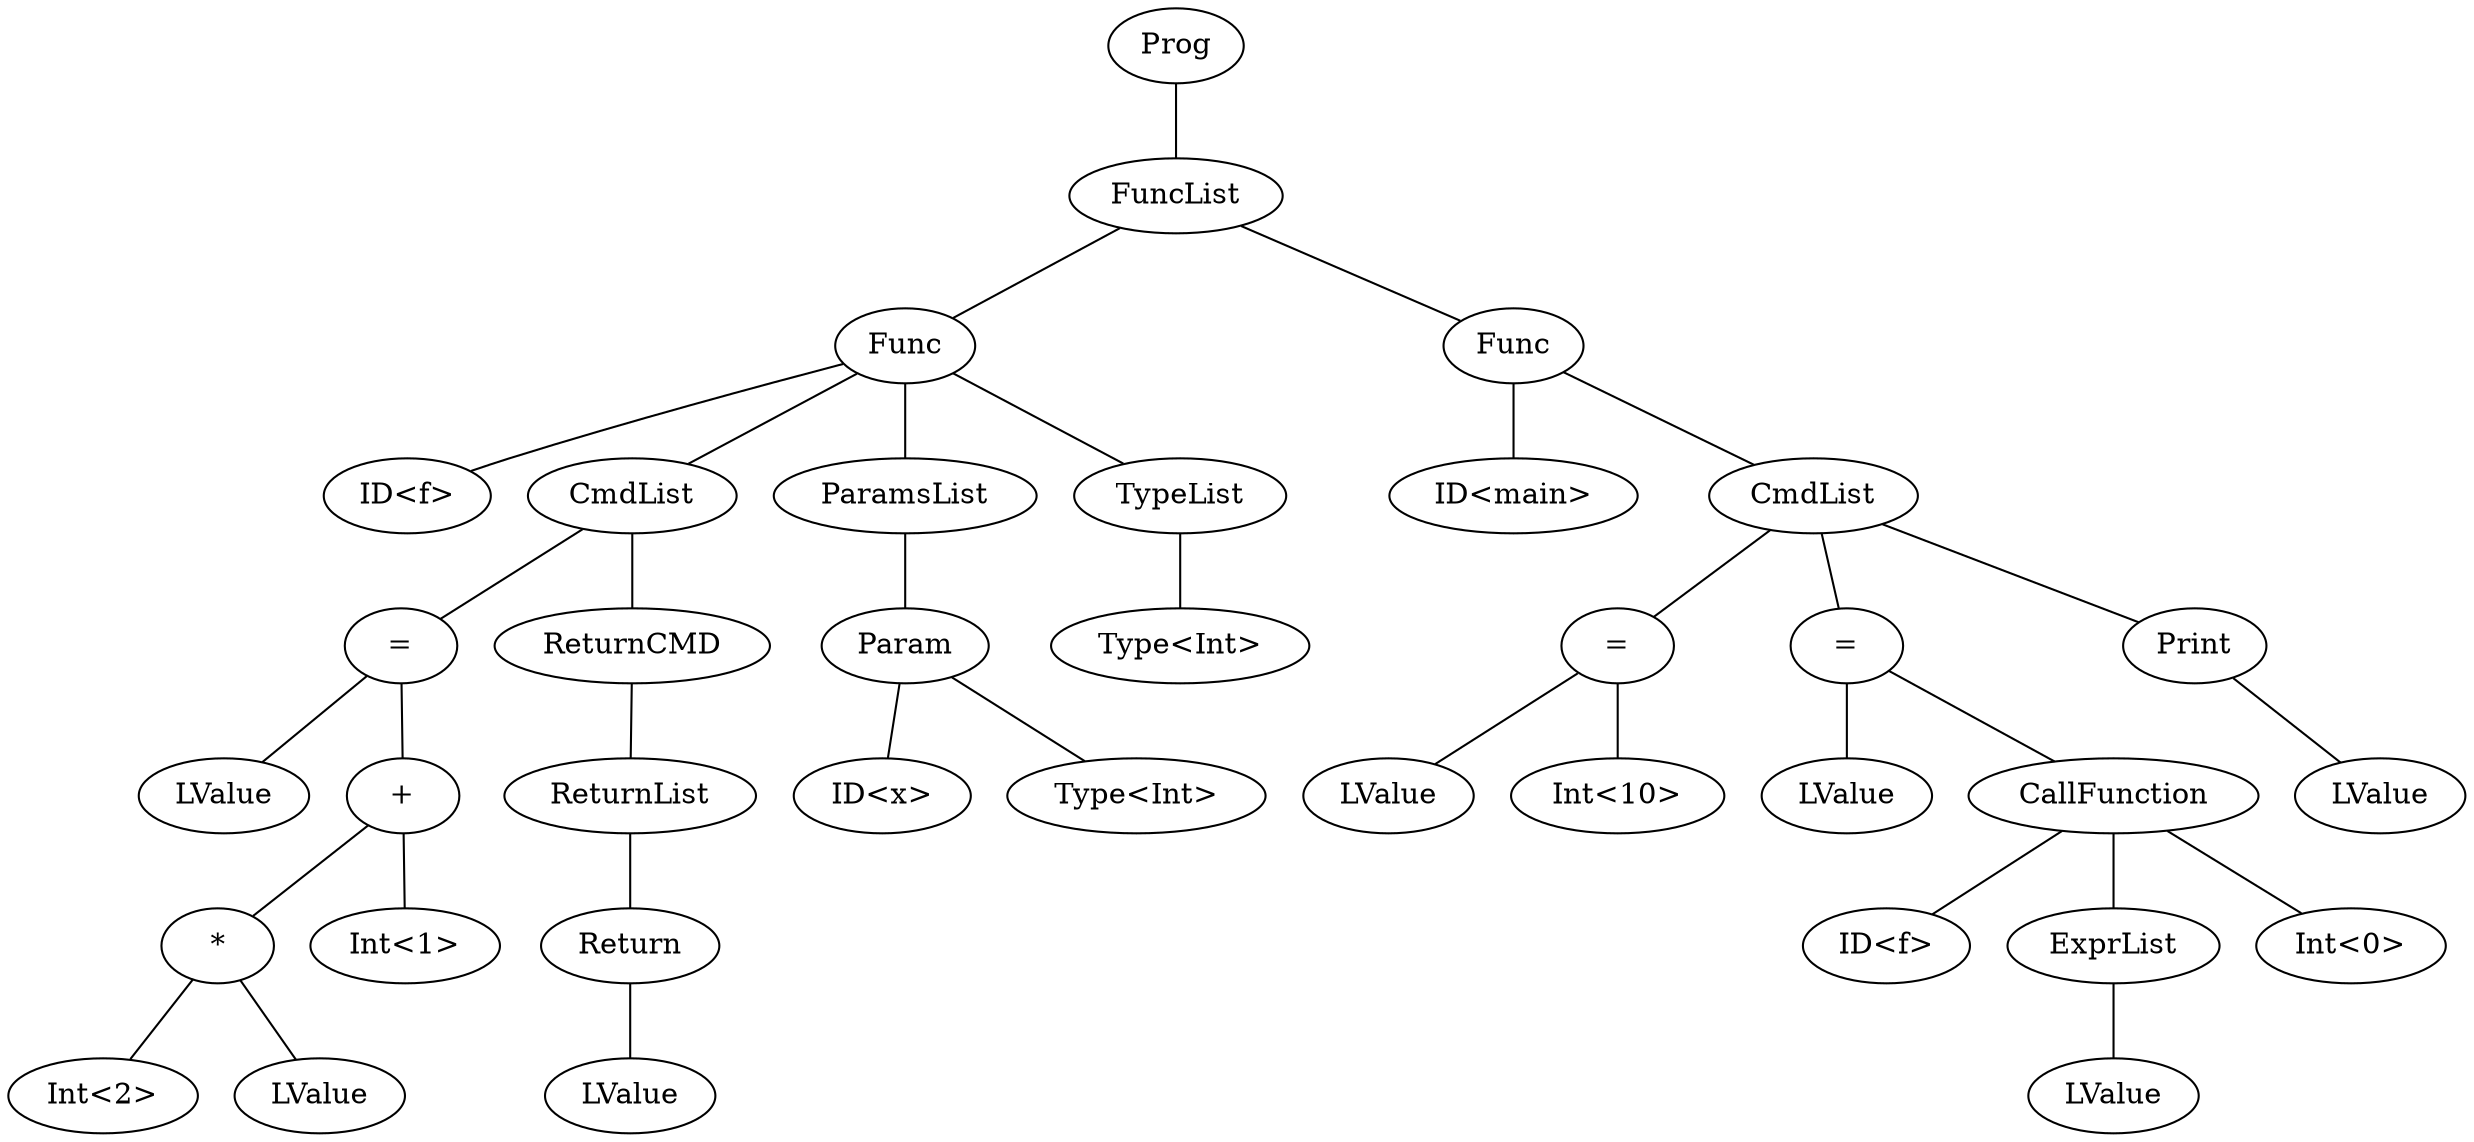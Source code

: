 graph program {
43 [label=Prog]
43--23
23 [label=FuncList]
23--22
22 [label="Func"]
22--21
21 [label="ID<f>"]
22--15
15 [label=CmdList]
15--14
14 [label= "="]
14--7
7 [label="LValue"]
14--13
13 [label= "+"]
13--11
11 [label= "*"]
11--8
8 [label="Int<2>"]
11--10
10 [label="LValue"]
13--12
12 [label="Int<1>"]
15--20
20 [label="ReturnCMD"]
20--19
19 [label="ReturnList"]
19--18
18 [label="Return"]
18--17
17 [label="LValue"]
22--3
3 [label="ParamsList"]
3--2
2 [label="Param"]
2--1
1 [label="ID<x>"]
2--0
0 [label="Type<Int>"]
22--5
5 [label="TypeList"]
5--4
4 [label="Type<Int>"]
23--42
42 [label="Func"]
42--41
41 [label="ID<main>"]
42--28
28 [label=CmdList]
28--27
27 [label= "="]
27--25
25 [label="LValue"]
27--26
26 [label="Int<10>"]
28--37
37 [label= "="]
37--30
30 [label="LValue"]
37--36
36 [label= "CallFunction"]
36--35
35 [label="ID<f>"]
36--33
33 [label=ExprList]
33--32
32 [label="LValue"]
36--34
34 [label="Int<0>"]
28--40
40 [label="Print"]
40--39
39 [label="LValue"]
}
